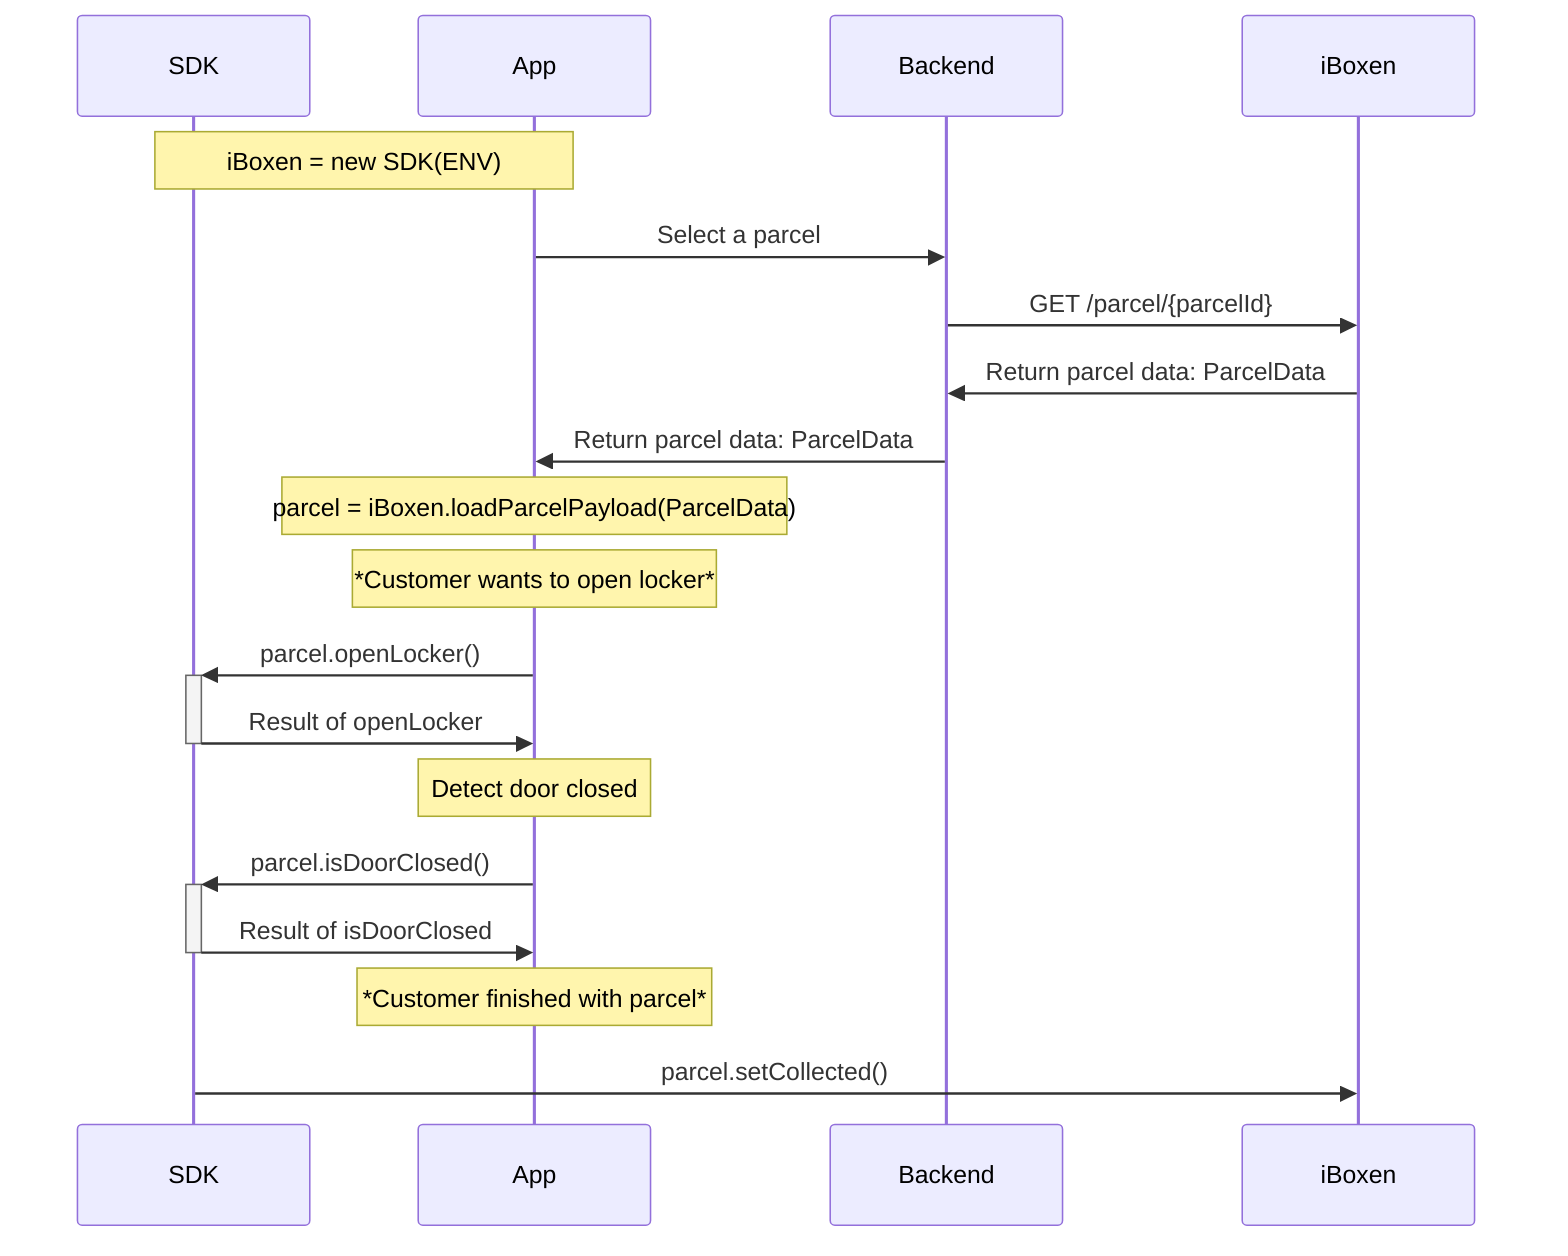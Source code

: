 sequenceDiagram
    note over SDK, App: iBoxen = new SDK(ENV)

    App->>Backend: Select a parcel
    Backend->>iBoxen: GET /parcel/{parcelId}
    iBoxen->>Backend: Return parcel data: ParcelData

    Backend->>App: Return parcel data: ParcelData 
    note over App: parcel = iBoxen.loadParcelPayload(ParcelData)
    note over App: *Customer wants to open locker*
    App->>+SDK: parcel.openLocker()
    SDK->>-App: Result of openLocker

    note over App: Detect door closed

    App->>+SDK: parcel.isDoorClosed()
    SDK->>-App: Result of isDoorClosed

    note over App: *Customer finished with parcel*
    SDK->>iBoxen: parcel.setCollected()